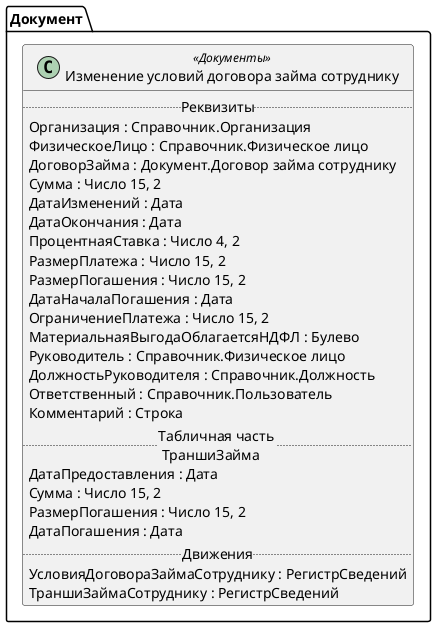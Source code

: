 ﻿@startuml ИзменениеУсловийДоговораЗаймаСотруднику
'!include templates.wsd
'..\include templates.wsd
class Документ.ИзменениеУсловийДоговораЗаймаСотруднику as "Изменение условий договора займа сотруднику" <<Документы>>
{
..Реквизиты..
Организация : Справочник.Организация
ФизическоеЛицо : Справочник.Физическое лицо
ДоговорЗайма : Документ.Договор займа сотруднику
Сумма : Число 15, 2
ДатаИзменений : Дата
ДатаОкончания : Дата
ПроцентнаяСтавка : Число 4, 2
РазмерПлатежа : Число 15, 2
РазмерПогашения : Число 15, 2
ДатаНачалаПогашения : Дата
ОграничениеПлатежа : Число 15, 2
МатериальнаяВыгодаОблагаетсяНДФЛ : Булево
Руководитель : Справочник.Физическое лицо
ДолжностьРуководителя : Справочник.Должность
Ответственный : Справочник.Пользователь
Комментарий : Строка
..Табличная часть \n ТраншиЗайма..
ДатаПредоставления : Дата
Сумма : Число 15, 2
РазмерПогашения : Число 15, 2
ДатаПогашения : Дата
..Движения..
УсловияДоговораЗаймаСотруднику : РегистрСведений
ТраншиЗаймаСотруднику : РегистрСведений
}
@enduml
